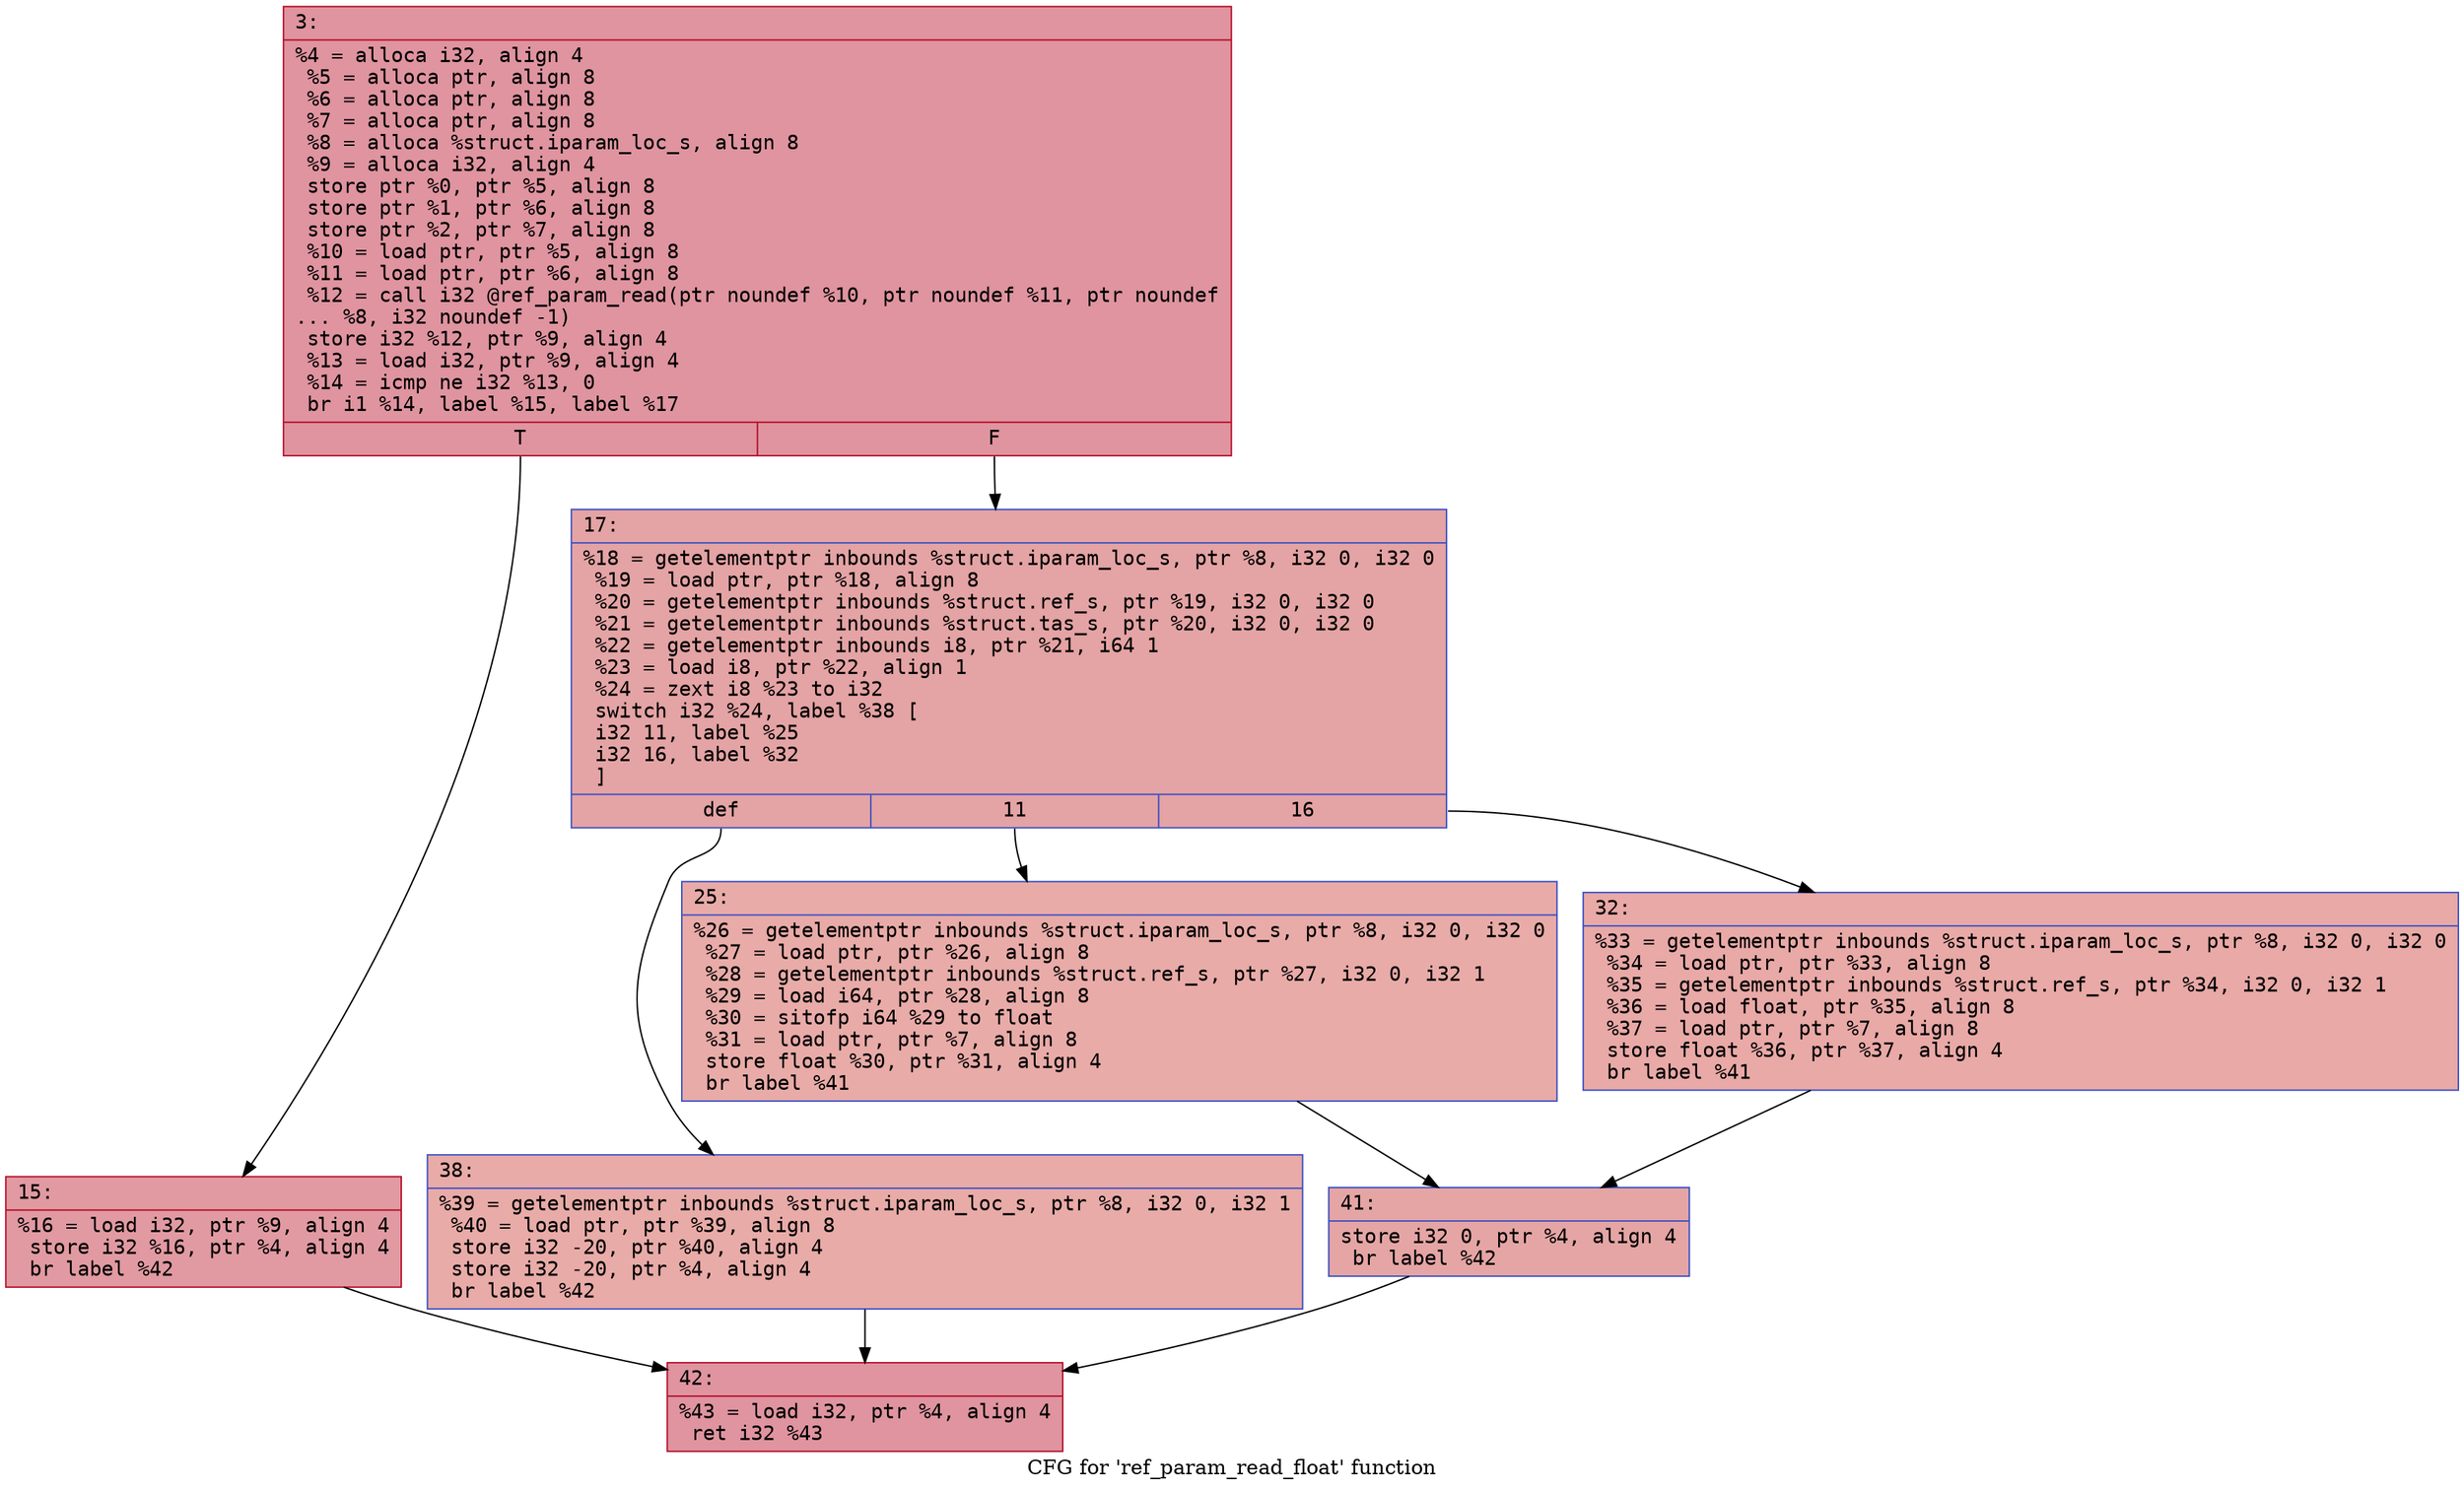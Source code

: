 digraph "CFG for 'ref_param_read_float' function" {
	label="CFG for 'ref_param_read_float' function";

	Node0x6000017a99a0 [shape=record,color="#b70d28ff", style=filled, fillcolor="#b70d2870" fontname="Courier",label="{3:\l|  %4 = alloca i32, align 4\l  %5 = alloca ptr, align 8\l  %6 = alloca ptr, align 8\l  %7 = alloca ptr, align 8\l  %8 = alloca %struct.iparam_loc_s, align 8\l  %9 = alloca i32, align 4\l  store ptr %0, ptr %5, align 8\l  store ptr %1, ptr %6, align 8\l  store ptr %2, ptr %7, align 8\l  %10 = load ptr, ptr %5, align 8\l  %11 = load ptr, ptr %6, align 8\l  %12 = call i32 @ref_param_read(ptr noundef %10, ptr noundef %11, ptr noundef\l... %8, i32 noundef -1)\l  store i32 %12, ptr %9, align 4\l  %13 = load i32, ptr %9, align 4\l  %14 = icmp ne i32 %13, 0\l  br i1 %14, label %15, label %17\l|{<s0>T|<s1>F}}"];
	Node0x6000017a99a0:s0 -> Node0x6000017a99f0[tooltip="3 -> 15\nProbability 62.50%" ];
	Node0x6000017a99a0:s1 -> Node0x6000017a9a40[tooltip="3 -> 17\nProbability 37.50%" ];
	Node0x6000017a99f0 [shape=record,color="#b70d28ff", style=filled, fillcolor="#bb1b2c70" fontname="Courier",label="{15:\l|  %16 = load i32, ptr %9, align 4\l  store i32 %16, ptr %4, align 4\l  br label %42\l}"];
	Node0x6000017a99f0 -> Node0x6000017a9bd0[tooltip="15 -> 42\nProbability 100.00%" ];
	Node0x6000017a9a40 [shape=record,color="#3d50c3ff", style=filled, fillcolor="#c32e3170" fontname="Courier",label="{17:\l|  %18 = getelementptr inbounds %struct.iparam_loc_s, ptr %8, i32 0, i32 0\l  %19 = load ptr, ptr %18, align 8\l  %20 = getelementptr inbounds %struct.ref_s, ptr %19, i32 0, i32 0\l  %21 = getelementptr inbounds %struct.tas_s, ptr %20, i32 0, i32 0\l  %22 = getelementptr inbounds i8, ptr %21, i64 1\l  %23 = load i8, ptr %22, align 1\l  %24 = zext i8 %23 to i32\l  switch i32 %24, label %38 [\l    i32 11, label %25\l    i32 16, label %32\l  ]\l|{<s0>def|<s1>11|<s2>16}}"];
	Node0x6000017a9a40:s0 -> Node0x6000017a9b30[tooltip="17 -> 38\nProbability 33.33%" ];
	Node0x6000017a9a40:s1 -> Node0x6000017a9a90[tooltip="17 -> 25\nProbability 33.33%" ];
	Node0x6000017a9a40:s2 -> Node0x6000017a9ae0[tooltip="17 -> 32\nProbability 33.33%" ];
	Node0x6000017a9a90 [shape=record,color="#3d50c3ff", style=filled, fillcolor="#cc403a70" fontname="Courier",label="{25:\l|  %26 = getelementptr inbounds %struct.iparam_loc_s, ptr %8, i32 0, i32 0\l  %27 = load ptr, ptr %26, align 8\l  %28 = getelementptr inbounds %struct.ref_s, ptr %27, i32 0, i32 1\l  %29 = load i64, ptr %28, align 8\l  %30 = sitofp i64 %29 to float\l  %31 = load ptr, ptr %7, align 8\l  store float %30, ptr %31, align 4\l  br label %41\l}"];
	Node0x6000017a9a90 -> Node0x6000017a9b80[tooltip="25 -> 41\nProbability 100.00%" ];
	Node0x6000017a9ae0 [shape=record,color="#3d50c3ff", style=filled, fillcolor="#ca3b3770" fontname="Courier",label="{32:\l|  %33 = getelementptr inbounds %struct.iparam_loc_s, ptr %8, i32 0, i32 0\l  %34 = load ptr, ptr %33, align 8\l  %35 = getelementptr inbounds %struct.ref_s, ptr %34, i32 0, i32 1\l  %36 = load float, ptr %35, align 8\l  %37 = load ptr, ptr %7, align 8\l  store float %36, ptr %37, align 4\l  br label %41\l}"];
	Node0x6000017a9ae0 -> Node0x6000017a9b80[tooltip="32 -> 41\nProbability 100.00%" ];
	Node0x6000017a9b30 [shape=record,color="#3d50c3ff", style=filled, fillcolor="#cc403a70" fontname="Courier",label="{38:\l|  %39 = getelementptr inbounds %struct.iparam_loc_s, ptr %8, i32 0, i32 1\l  %40 = load ptr, ptr %39, align 8\l  store i32 -20, ptr %40, align 4\l  store i32 -20, ptr %4, align 4\l  br label %42\l}"];
	Node0x6000017a9b30 -> Node0x6000017a9bd0[tooltip="38 -> 42\nProbability 100.00%" ];
	Node0x6000017a9b80 [shape=record,color="#3d50c3ff", style=filled, fillcolor="#c5333470" fontname="Courier",label="{41:\l|  store i32 0, ptr %4, align 4\l  br label %42\l}"];
	Node0x6000017a9b80 -> Node0x6000017a9bd0[tooltip="41 -> 42\nProbability 100.00%" ];
	Node0x6000017a9bd0 [shape=record,color="#b70d28ff", style=filled, fillcolor="#b70d2870" fontname="Courier",label="{42:\l|  %43 = load i32, ptr %4, align 4\l  ret i32 %43\l}"];
}
